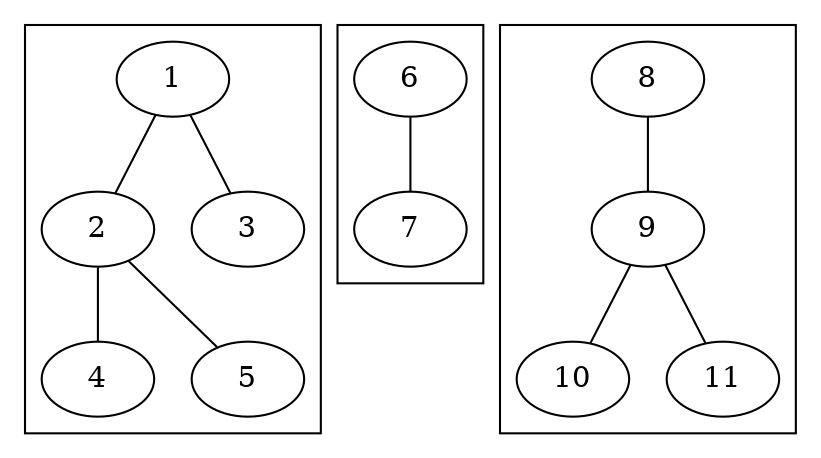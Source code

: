 graph {
  subgraph "cluster_1" {
    "1" -- "2";
    "1" -- "3";
    "2" -- "4";
    "2" -- "5";
  }
  subgraph "cluster_2" {
    "6" -- "7";
  }
  subgraph "cluster_3" {
    "8" -- "9";
    "9" -- "10";
    "9" -- "11";
  }
}